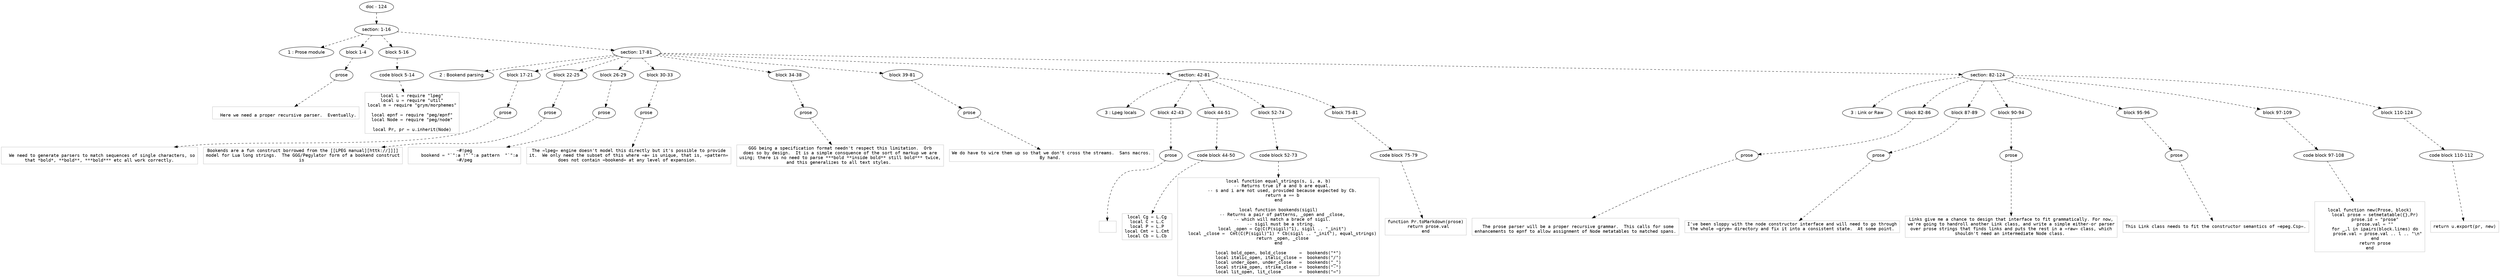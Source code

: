 digraph hierarchy {

node [fontname=Helvetica]
edge [style=dashed]

doc_0 [label="doc - 124"]


doc_0 -> { section_1}
{rank=same; section_1}

section_1 [label="section: 1-16"]


section_1 -> { header_2 block_3 block_4 section_5}
{rank=same; header_2 block_3 block_4 section_5}

header_2 [label="1 : Prose module"]

block_3 [label="block 1-4"]

block_4 [label="block 5-16"]

section_5 [label="section: 17-81"]


block_3 -> { prose_6}
{rank=same; prose_6}

prose_6 [label="prose"]


prose_6 -> leaf_7
leaf_7  [color=Gray,shape=rectangle,fontname=Inconsolata,label="
  Here we need a proper recursive parser.  Eventually.
"]
block_4 -> { codeblock_8}
{rank=same; codeblock_8}

codeblock_8 [label="code block 5-14"]


codeblock_8 -> leaf_9
leaf_9  [color=Gray,shape=rectangle,fontname=Inconsolata,label="local L = require \"lpeg\"
local u = require \"util\"
local m = require \"grym/morphemes\"

local epnf = require \"peg/epnf\"
local Node = require \"peg/node\"

local Pr, pr = u.inherit(Node)"]
section_5 -> { header_10 block_11 block_12 block_13 block_14 block_15 block_16 section_17 section_18}
{rank=same; header_10 block_11 block_12 block_13 block_14 block_15 block_16 section_17 section_18}

header_10 [label="2 : Bookend parsing"]

block_11 [label="block 17-21"]

block_12 [label="block 22-25"]

block_13 [label="block 26-29"]

block_14 [label="block 30-33"]

block_15 [label="block 34-38"]

block_16 [label="block 39-81"]

section_17 [label="section: 42-81"]

section_18 [label="section: 82-124"]


block_11 -> { prose_19}
{rank=same; prose_19}

prose_19 [label="prose"]


prose_19 -> leaf_20
leaf_20  [color=Gray,shape=rectangle,fontname=Inconsolata,label="
  We need to generate parsers to match sequences of single characters, so
that *bold*, **bold**, ***bold*** etc all work correctly.
"]
block_12 -> { prose_21}
{rank=same; prose_21}

prose_21 [label="prose"]


prose_21 -> leaf_22
leaf_22  [color=Gray,shape=rectangle,fontname=Inconsolata,label="Bookends are a fun construct borrowed from the [[LPEG manual][httk://]]]]
model for Lua long strings.  The GGG/Pegylator form of a bookend construct
is 
"]
block_13 -> { prose_23}
{rank=same; prose_23}

prose_23 [label="prose"]


prose_23 -> leaf_24
leaf_24  [color=Gray,shape=rectangle,fontname=Inconsolata,label="~#!peg
    bookend = \"`\":a !\"`\":a pattern  \"`\":a
~#/peg
"]
block_14 -> { prose_25}
{rank=same; prose_25}

prose_25 [label="prose"]


prose_25 -> leaf_26
leaf_26  [color=Gray,shape=rectangle,fontname=Inconsolata,label="The =lpeg= engine doesn't model this directly but it's possible to provide
it.  We only need the subset of this where =a= is unique, that is, =pattern=
does not contain =bookend= at any level of expansion. 
"]
block_15 -> { prose_27}
{rank=same; prose_27}

prose_27 [label="prose"]


prose_27 -> leaf_28
leaf_28  [color=Gray,shape=rectangle,fontname=Inconsolata,label="GGG being a specification format needn't respect this limitation.  Orb
does so by design.  It is a simple consquence of the sort of markup we are
using; there is no need to parse ***bold **inside bold** still bold*** twice,
and this generalizes to all text styles. 
"]
block_16 -> { prose_29}
{rank=same; prose_29}

prose_29 [label="prose"]


prose_29 -> leaf_30
leaf_30  [color=Gray,shape=rectangle,fontname=Inconsolata,label="We do have to wire them up so that we don't cross the streams.  Sans macros.
By hand. 
"]
section_17 -> { header_31 block_32 block_33 block_34 block_35}
{rank=same; header_31 block_32 block_33 block_34 block_35}

header_31 [label="3 : Lpeg locals"]

block_32 [label="block 42-43"]

block_33 [label="block 44-51"]

block_34 [label="block 52-74"]

block_35 [label="block 75-81"]


block_32 -> { prose_36}
{rank=same; prose_36}

prose_36 [label="prose"]


prose_36 -> leaf_37
leaf_37  [color=Gray,shape=rectangle,fontname=Inconsolata,label=""]
block_33 -> { codeblock_38}
{rank=same; codeblock_38}

codeblock_38 [label="code block 44-50"]


codeblock_38 -> leaf_39
leaf_39  [color=Gray,shape=rectangle,fontname=Inconsolata,label="local Cg = L.Cg
local C = L.C
local P = L.P
local Cmt = L.Cmt
local Cb = L.Cb"]
block_34 -> { codeblock_40}
{rank=same; codeblock_40}

codeblock_40 [label="code block 52-73"]


codeblock_40 -> leaf_41
leaf_41  [color=Gray,shape=rectangle,fontname=Inconsolata,label="local function equal_strings(s, i, a, b)
   -- Returns true if a and b are equal.
   -- s and i are not used, provided because expected by Cb.
   return a == b
end

local function bookends(sigil)
   -- Returns a pair of patterns, _open and _close,
   -- which will match a brace of sigil.
   -- sigil must be a string. 
   local _open = Cg(C(P(sigil)^1), sigil .. \"_init\")
   local _close =  Cmt(C(P(sigil)^1) * Cb(sigil .. \"_init\"), equal_strings)
   return _open, _close
end

local bold_open, bold_close     =  bookends(\"*\")
local italic_open, italic_close =  bookends(\"/\")
local under_open, under_close   =  bookends(\"_\")
local strike_open, strike_close =  bookends(\"-\")
local lit_open, lit_close       =  bookends(\"=\")"]
block_35 -> { codeblock_42}
{rank=same; codeblock_42}

codeblock_42 [label="code block 75-79"]


codeblock_42 -> leaf_43
leaf_43  [color=Gray,shape=rectangle,fontname=Inconsolata,label="function Pr.toMarkdown(prose)
  return prose.val
end"]
section_18 -> { header_44 block_45 block_46 block_47 block_48 block_49 block_50}
{rank=same; header_44 block_45 block_46 block_47 block_48 block_49 block_50}

header_44 [label="3 : Link or Raw"]

block_45 [label="block 82-86"]

block_46 [label="block 87-89"]

block_47 [label="block 90-94"]

block_48 [label="block 95-96"]

block_49 [label="block 97-109"]

block_50 [label="block 110-124"]


block_45 -> { prose_51}
{rank=same; prose_51}

prose_51 [label="prose"]


prose_51 -> leaf_52
leaf_52  [color=Gray,shape=rectangle,fontname=Inconsolata,label="
  The prose parser will be a proper recursive grammar.  This calls for some
enhancements to epnf to allow assignment of Node metatables to matched spans.
"]
block_46 -> { prose_53}
{rank=same; prose_53}

prose_53 [label="prose"]


prose_53 -> leaf_54
leaf_54  [color=Gray,shape=rectangle,fontname=Inconsolata,label="I've been sloppy with the node constructor interface and will need to go through
the whole =grym= directory and fix it into a consistent state.  At some point.
"]
block_47 -> { prose_55}
{rank=same; prose_55}

prose_55 [label="prose"]


prose_55 -> leaf_56
leaf_56  [color=Gray,shape=rectangle,fontname=Inconsolata,label="Links give me a chance to design that interface to fit grammatically. For now,
we're going to handroll another Link class, and write a simple either-or parser
over prose strings that finds links and puts the rest in a =raw= class, which
shouldn't need an intermediate Node class. 
"]
block_48 -> { prose_57}
{rank=same; prose_57}

prose_57 [label="prose"]


prose_57 -> leaf_58
leaf_58  [color=Gray,shape=rectangle,fontname=Inconsolata,label="This Link class needs to fit the constructor semantics of =epeg.Csp=.
"]
block_49 -> { codeblock_59}
{rank=same; codeblock_59}

codeblock_59 [label="code block 97-108"]


codeblock_59 -> leaf_60
leaf_60  [color=Gray,shape=rectangle,fontname=Inconsolata,label="
local function new(Prose, block)
    local prose = setmetatable({},Pr)
    prose.id = \"prose\"
    prose.val = \"\"
    for _,l in ipairs(block.lines) do
      prose.val = prose.val .. l .. \"\\n\"
    end
    return prose
end"]
block_50 -> { codeblock_61}
{rank=same; codeblock_61}

codeblock_61 [label="code block 110-112"]


codeblock_61 -> leaf_62
leaf_62  [color=Gray,shape=rectangle,fontname=Inconsolata,label="return u.export(pr, new)"]

}
